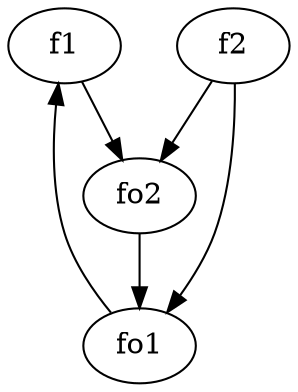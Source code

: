 strict digraph  {
f1;
f2;
fo1;
fo2;
f1 -> fo2  [weight=2];
f2 -> fo1  [weight=2];
f2 -> fo2  [weight=2];
fo1 -> f1  [weight=2];
fo2 -> fo1  [weight=2];
}
